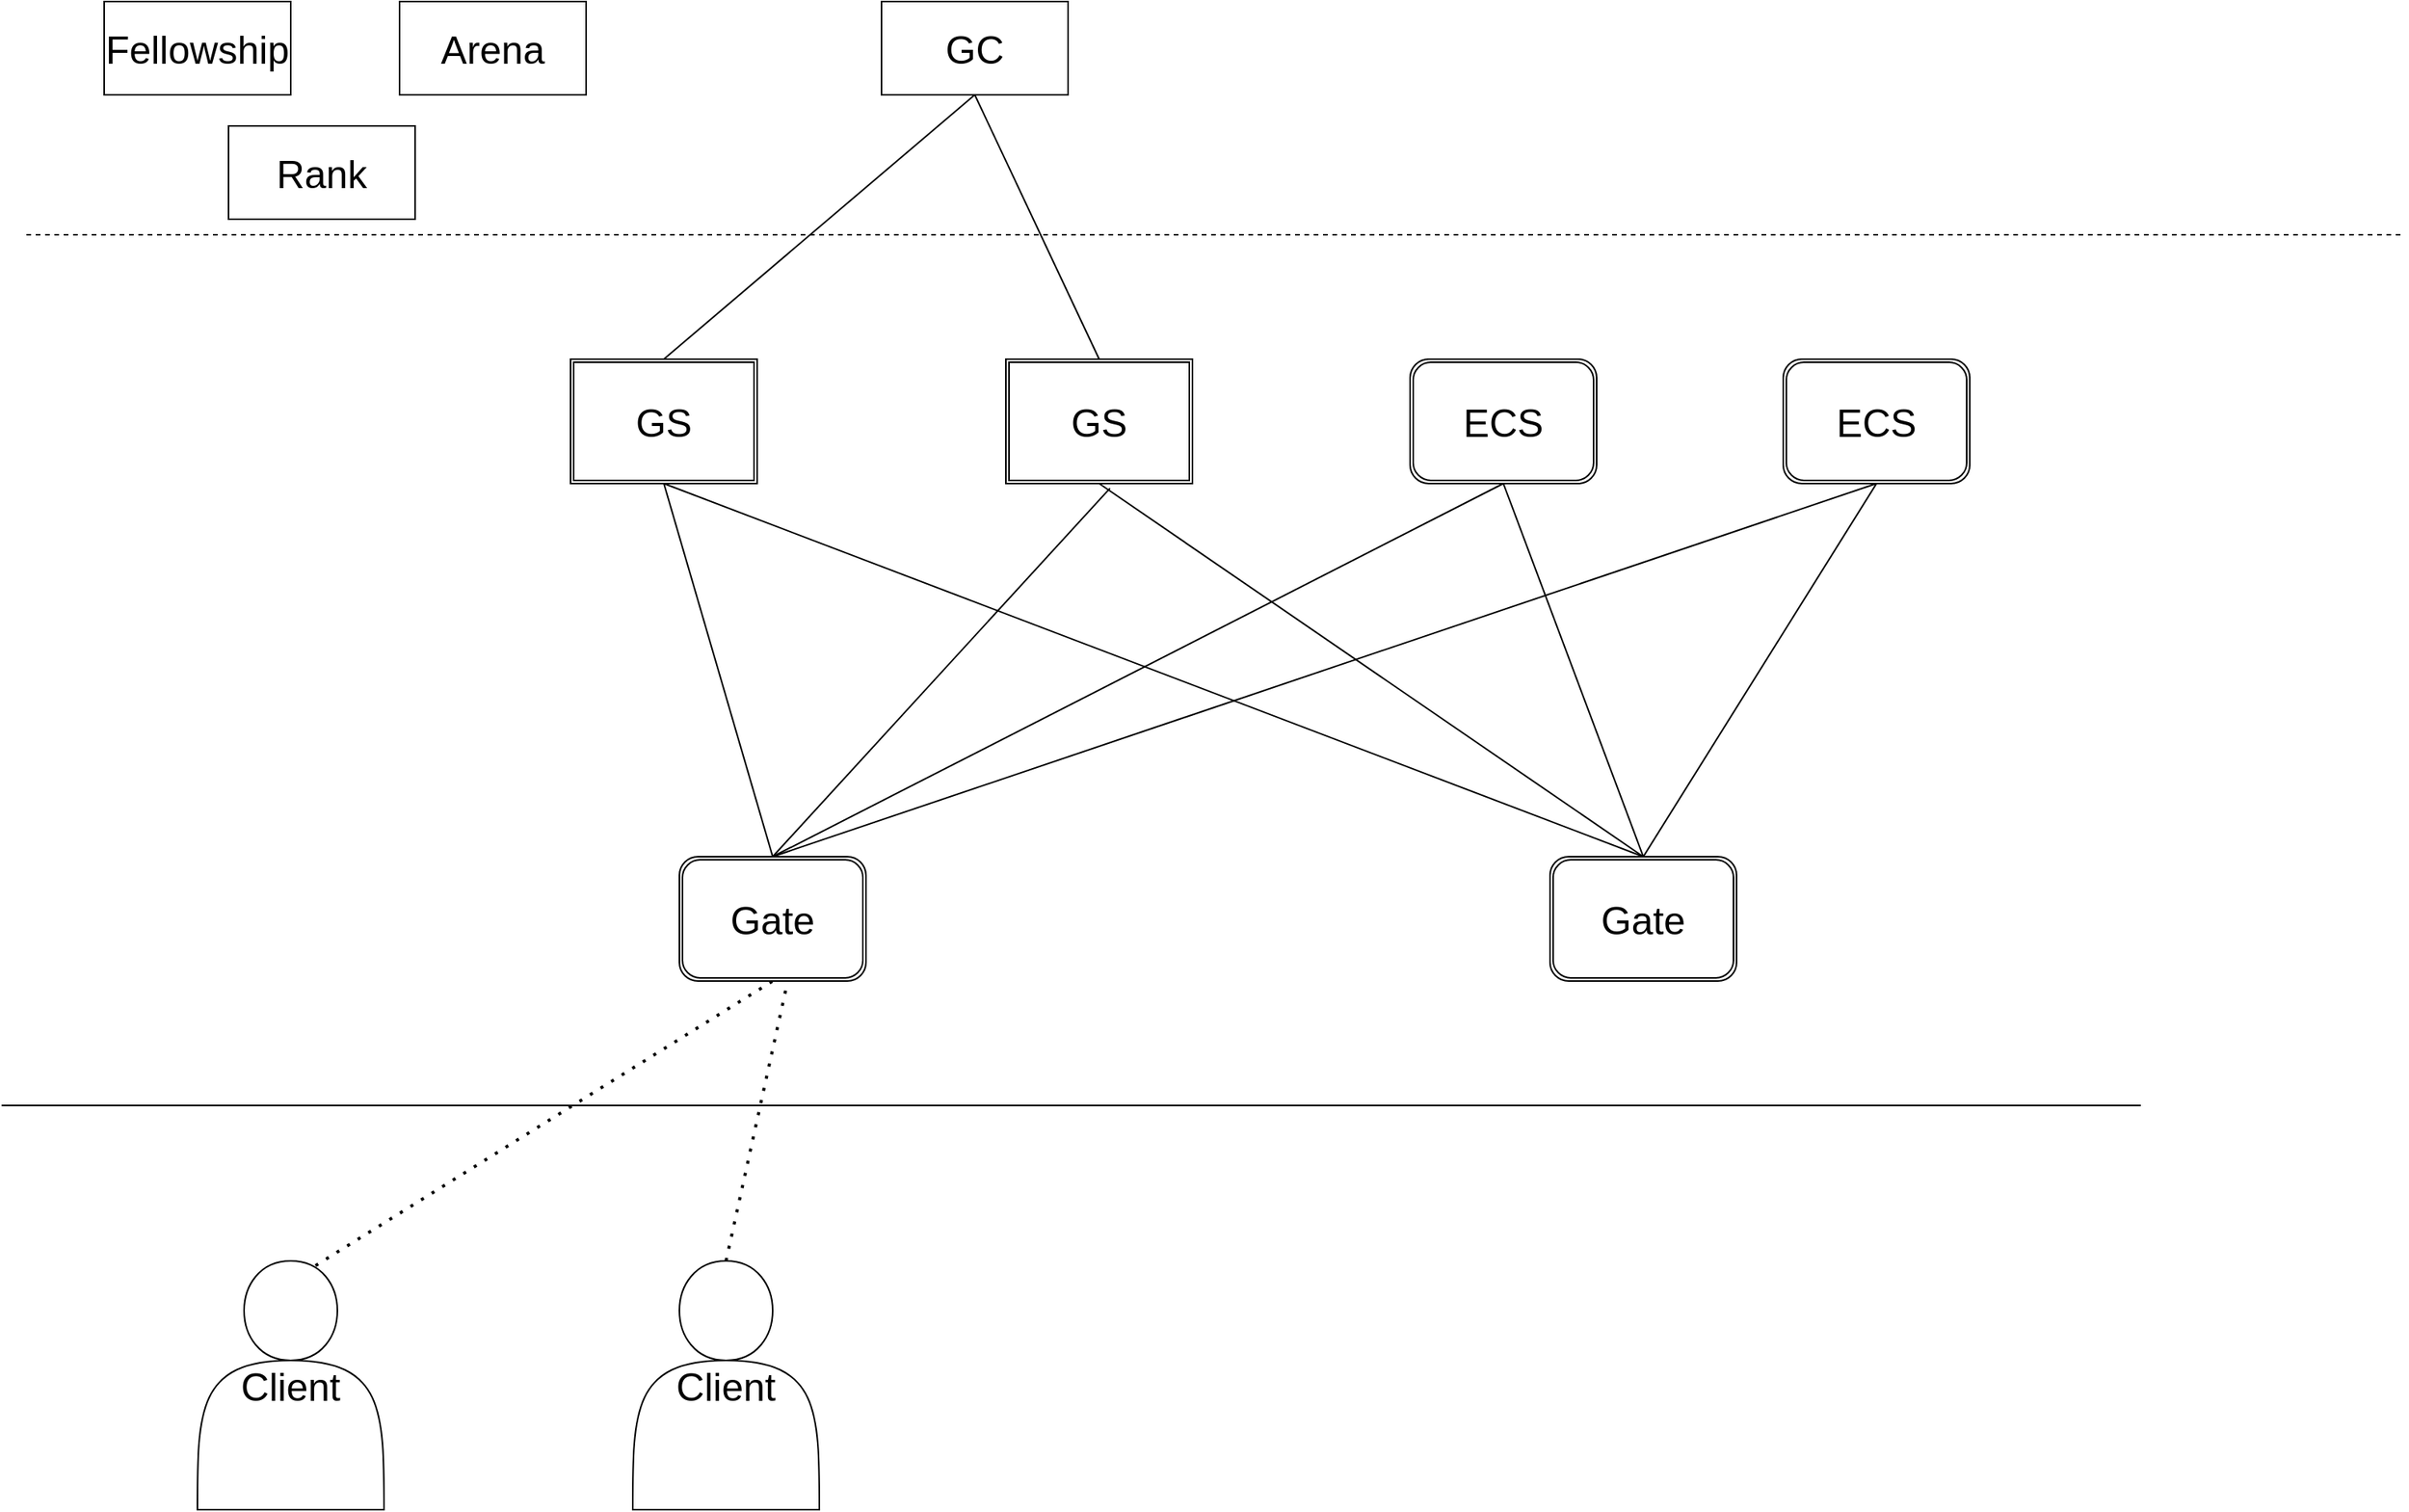 <mxfile version="15.5.5" type="github">
  <diagram id="WGgWUmGZT2Jk0cvahEpU" name="Page-1">
    <mxGraphModel dx="1996" dy="1194" grid="1" gridSize="10" guides="1" tooltips="1" connect="1" arrows="1" fold="1" page="1" pageScale="1" pageWidth="827" pageHeight="1169" math="0" shadow="0">
      <root>
        <mxCell id="0" />
        <mxCell id="1" parent="0" />
        <mxCell id="bAA2NJKmLl2GwqOg0kJM-2" value="" style="endArrow=none;html=1;rounded=0;" parent="1" edge="1">
          <mxGeometry width="50" height="50" relative="1" as="geometry">
            <mxPoint x="4" y="760" as="sourcePoint" />
            <mxPoint x="1380" y="760" as="targetPoint" />
          </mxGeometry>
        </mxCell>
        <mxCell id="thyLyaAhH_RBEbwXxCyl-1" value="&lt;font style=&quot;font-size: 25px&quot;&gt;Client&lt;/font&gt;" style="shape=actor;whiteSpace=wrap;html=1;" vertex="1" parent="1">
          <mxGeometry x="130" y="860" width="120" height="160" as="geometry" />
        </mxCell>
        <mxCell id="thyLyaAhH_RBEbwXxCyl-2" value="&lt;font style=&quot;font-size: 25px&quot;&gt;Client&lt;/font&gt;" style="shape=actor;whiteSpace=wrap;html=1;" vertex="1" parent="1">
          <mxGeometry x="410" y="860" width="120" height="160" as="geometry" />
        </mxCell>
        <mxCell id="thyLyaAhH_RBEbwXxCyl-3" value="Gate" style="shape=ext;double=1;rounded=1;whiteSpace=wrap;html=1;fontSize=25;" vertex="1" parent="1">
          <mxGeometry x="440" y="600" width="120" height="80" as="geometry" />
        </mxCell>
        <mxCell id="thyLyaAhH_RBEbwXxCyl-4" value="Gate" style="shape=ext;double=1;rounded=1;whiteSpace=wrap;html=1;fontSize=25;" vertex="1" parent="1">
          <mxGeometry x="1000" y="600" width="120" height="80" as="geometry" />
        </mxCell>
        <mxCell id="thyLyaAhH_RBEbwXxCyl-6" value="GS" style="shape=ext;double=1;rounded=0;whiteSpace=wrap;html=1;fontSize=25;" vertex="1" parent="1">
          <mxGeometry x="370" y="280" width="120" height="80" as="geometry" />
        </mxCell>
        <mxCell id="thyLyaAhH_RBEbwXxCyl-7" value="GS" style="shape=ext;double=1;rounded=0;whiteSpace=wrap;html=1;fontSize=25;" vertex="1" parent="1">
          <mxGeometry x="650" y="280" width="120" height="80" as="geometry" />
        </mxCell>
        <mxCell id="thyLyaAhH_RBEbwXxCyl-8" value="ECS" style="shape=ext;double=1;rounded=1;whiteSpace=wrap;html=1;fontSize=25;" vertex="1" parent="1">
          <mxGeometry x="910" y="280" width="120" height="80" as="geometry" />
        </mxCell>
        <mxCell id="thyLyaAhH_RBEbwXxCyl-9" value="ECS" style="shape=ext;double=1;rounded=1;whiteSpace=wrap;html=1;fontSize=25;" vertex="1" parent="1">
          <mxGeometry x="1150" y="280" width="120" height="80" as="geometry" />
        </mxCell>
        <mxCell id="thyLyaAhH_RBEbwXxCyl-10" value="" style="endArrow=none;dashed=1;html=1;dashPattern=1 3;strokeWidth=2;rounded=0;fontSize=25;exitX=0.5;exitY=0;exitDx=0;exitDy=0;entryX=0.575;entryY=1.038;entryDx=0;entryDy=0;entryPerimeter=0;" edge="1" parent="1" source="thyLyaAhH_RBEbwXxCyl-2" target="thyLyaAhH_RBEbwXxCyl-3">
          <mxGeometry width="50" height="50" relative="1" as="geometry">
            <mxPoint x="310" y="750" as="sourcePoint" />
            <mxPoint x="440" y="650" as="targetPoint" />
          </mxGeometry>
        </mxCell>
        <mxCell id="thyLyaAhH_RBEbwXxCyl-11" value="" style="endArrow=none;dashed=1;html=1;dashPattern=1 3;strokeWidth=2;rounded=0;fontSize=25;exitX=0.633;exitY=0.019;exitDx=0;exitDy=0;exitPerimeter=0;entryX=0.5;entryY=1;entryDx=0;entryDy=0;" edge="1" parent="1" source="thyLyaAhH_RBEbwXxCyl-1" target="thyLyaAhH_RBEbwXxCyl-3">
          <mxGeometry width="50" height="50" relative="1" as="geometry">
            <mxPoint x="270" y="700" as="sourcePoint" />
            <mxPoint x="320" y="650" as="targetPoint" />
          </mxGeometry>
        </mxCell>
        <mxCell id="thyLyaAhH_RBEbwXxCyl-13" value="" style="endArrow=none;html=1;rounded=0;fontSize=25;entryX=0.5;entryY=1;entryDx=0;entryDy=0;exitX=0.5;exitY=0;exitDx=0;exitDy=0;" edge="1" parent="1" source="thyLyaAhH_RBEbwXxCyl-3" target="thyLyaAhH_RBEbwXxCyl-6">
          <mxGeometry width="50" height="50" relative="1" as="geometry">
            <mxPoint x="800" y="520" as="sourcePoint" />
            <mxPoint x="850" y="470" as="targetPoint" />
          </mxGeometry>
        </mxCell>
        <mxCell id="thyLyaAhH_RBEbwXxCyl-14" value="" style="endArrow=none;html=1;rounded=0;fontSize=25;entryX=0.5;entryY=1;entryDx=0;entryDy=0;exitX=0.5;exitY=0;exitDx=0;exitDy=0;" edge="1" parent="1" source="thyLyaAhH_RBEbwXxCyl-4" target="thyLyaAhH_RBEbwXxCyl-6">
          <mxGeometry width="50" height="50" relative="1" as="geometry">
            <mxPoint x="800" y="520" as="sourcePoint" />
            <mxPoint x="850" y="470" as="targetPoint" />
          </mxGeometry>
        </mxCell>
        <mxCell id="thyLyaAhH_RBEbwXxCyl-15" value="" style="endArrow=none;html=1;rounded=0;fontSize=25;entryX=0.558;entryY=1.038;entryDx=0;entryDy=0;entryPerimeter=0;exitX=0.5;exitY=0;exitDx=0;exitDy=0;" edge="1" parent="1" source="thyLyaAhH_RBEbwXxCyl-3" target="thyLyaAhH_RBEbwXxCyl-7">
          <mxGeometry width="50" height="50" relative="1" as="geometry">
            <mxPoint x="800" y="520" as="sourcePoint" />
            <mxPoint x="850" y="470" as="targetPoint" />
          </mxGeometry>
        </mxCell>
        <mxCell id="thyLyaAhH_RBEbwXxCyl-16" value="" style="endArrow=none;html=1;rounded=0;fontSize=25;entryX=0.5;entryY=1;entryDx=0;entryDy=0;exitX=0.5;exitY=0;exitDx=0;exitDy=0;" edge="1" parent="1" source="thyLyaAhH_RBEbwXxCyl-4" target="thyLyaAhH_RBEbwXxCyl-7">
          <mxGeometry width="50" height="50" relative="1" as="geometry">
            <mxPoint x="800" y="520" as="sourcePoint" />
            <mxPoint x="850" y="470" as="targetPoint" />
          </mxGeometry>
        </mxCell>
        <mxCell id="thyLyaAhH_RBEbwXxCyl-17" value="" style="endArrow=none;html=1;rounded=0;fontSize=25;exitX=0.5;exitY=0;exitDx=0;exitDy=0;entryX=0.5;entryY=1;entryDx=0;entryDy=0;" edge="1" parent="1" source="thyLyaAhH_RBEbwXxCyl-3" target="thyLyaAhH_RBEbwXxCyl-8">
          <mxGeometry width="50" height="50" relative="1" as="geometry">
            <mxPoint x="800" y="520" as="sourcePoint" />
            <mxPoint x="850" y="470" as="targetPoint" />
          </mxGeometry>
        </mxCell>
        <mxCell id="thyLyaAhH_RBEbwXxCyl-18" value="" style="endArrow=none;html=1;rounded=0;fontSize=25;exitX=0.5;exitY=0;exitDx=0;exitDy=0;entryX=0.5;entryY=1;entryDx=0;entryDy=0;" edge="1" parent="1" source="thyLyaAhH_RBEbwXxCyl-3" target="thyLyaAhH_RBEbwXxCyl-9">
          <mxGeometry width="50" height="50" relative="1" as="geometry">
            <mxPoint x="800" y="520" as="sourcePoint" />
            <mxPoint x="850" y="470" as="targetPoint" />
          </mxGeometry>
        </mxCell>
        <mxCell id="thyLyaAhH_RBEbwXxCyl-19" value="" style="endArrow=none;html=1;rounded=0;fontSize=25;exitX=0.5;exitY=0;exitDx=0;exitDy=0;" edge="1" parent="1" source="thyLyaAhH_RBEbwXxCyl-4">
          <mxGeometry width="50" height="50" relative="1" as="geometry">
            <mxPoint x="1060" y="590" as="sourcePoint" />
            <mxPoint x="970" y="360" as="targetPoint" />
          </mxGeometry>
        </mxCell>
        <mxCell id="thyLyaAhH_RBEbwXxCyl-20" value="" style="endArrow=none;html=1;rounded=0;fontSize=25;entryX=0.5;entryY=1;entryDx=0;entryDy=0;exitX=0.5;exitY=0;exitDx=0;exitDy=0;" edge="1" parent="1" source="thyLyaAhH_RBEbwXxCyl-4" target="thyLyaAhH_RBEbwXxCyl-9">
          <mxGeometry width="50" height="50" relative="1" as="geometry">
            <mxPoint x="1060" y="590" as="sourcePoint" />
            <mxPoint x="850" y="470" as="targetPoint" />
          </mxGeometry>
        </mxCell>
        <mxCell id="thyLyaAhH_RBEbwXxCyl-21" value="GC" style="rounded=0;whiteSpace=wrap;html=1;fontSize=25;" vertex="1" parent="1">
          <mxGeometry x="570" y="50" width="120" height="60" as="geometry" />
        </mxCell>
        <mxCell id="thyLyaAhH_RBEbwXxCyl-22" value="" style="endArrow=none;html=1;rounded=0;fontSize=25;entryX=0.5;entryY=1;entryDx=0;entryDy=0;exitX=0.5;exitY=0;exitDx=0;exitDy=0;" edge="1" parent="1" source="thyLyaAhH_RBEbwXxCyl-7" target="thyLyaAhH_RBEbwXxCyl-21">
          <mxGeometry width="50" height="50" relative="1" as="geometry">
            <mxPoint x="800" y="420" as="sourcePoint" />
            <mxPoint x="850" y="370" as="targetPoint" />
          </mxGeometry>
        </mxCell>
        <mxCell id="thyLyaAhH_RBEbwXxCyl-23" value="" style="endArrow=none;html=1;rounded=0;fontSize=25;entryX=0.5;entryY=1;entryDx=0;entryDy=0;exitX=0.5;exitY=0;exitDx=0;exitDy=0;" edge="1" parent="1" source="thyLyaAhH_RBEbwXxCyl-6" target="thyLyaAhH_RBEbwXxCyl-21">
          <mxGeometry width="50" height="50" relative="1" as="geometry">
            <mxPoint x="800" y="420" as="sourcePoint" />
            <mxPoint x="850" y="370" as="targetPoint" />
          </mxGeometry>
        </mxCell>
        <mxCell id="thyLyaAhH_RBEbwXxCyl-25" value="" style="endArrow=none;dashed=1;html=1;rounded=0;fontSize=25;" edge="1" parent="1">
          <mxGeometry width="50" height="50" relative="1" as="geometry">
            <mxPoint x="20" y="200" as="sourcePoint" />
            <mxPoint x="1550" y="200" as="targetPoint" />
          </mxGeometry>
        </mxCell>
        <mxCell id="thyLyaAhH_RBEbwXxCyl-26" value="Arena" style="rounded=0;whiteSpace=wrap;html=1;fontSize=25;" vertex="1" parent="1">
          <mxGeometry x="260" y="50" width="120" height="60" as="geometry" />
        </mxCell>
        <mxCell id="thyLyaAhH_RBEbwXxCyl-27" value="Fellowship" style="rounded=0;whiteSpace=wrap;html=1;fontSize=25;" vertex="1" parent="1">
          <mxGeometry x="70" y="50" width="120" height="60" as="geometry" />
        </mxCell>
        <mxCell id="thyLyaAhH_RBEbwXxCyl-28" value="Rank" style="rounded=0;whiteSpace=wrap;html=1;fontSize=25;" vertex="1" parent="1">
          <mxGeometry x="150" y="130" width="120" height="60" as="geometry" />
        </mxCell>
      </root>
    </mxGraphModel>
  </diagram>
</mxfile>
